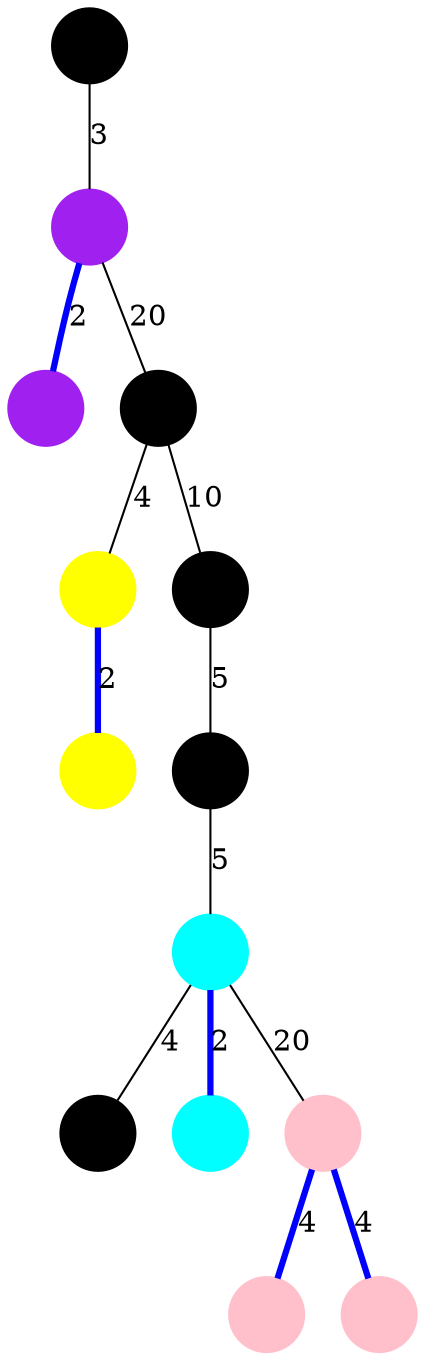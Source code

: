 digraph
{
	compound = true;
	node [shape=circle, style=filled, color=black, label=""];
	edge [dir=both, arrowtail=none, arrowhead=none];

	n0 -> n1 [label=3];
	n1 -> n2 [label=2, color=blue, penwidth=3];
	n1 -> n3 [label=20];
	n3 -> n4 [label=4];
	n3 -> n5 [label=10];
	n4 -> n6 [label=2, color=blue, penwidth=3];
	n5 -> n7 [label=5];
	n7 -> n8 [label=5];
	n8 -> n9 [label=4];
	n8 -> n10 [label=2, color=blue, penwidth=3];
	n8 -> n11 [label=20];
	n11 -> n12 [label=4, color=blue, penwidth=3];
	n11 -> n13 [label=4, color=blue, penwidth=3];

	n1 [color=purple];
	n2 [color=purple];
	n4 [color=yellow];
	n6 [color=yellow];
	n8 [color=cyan];
	n10 [color=cyan];
	n11 [color=pink];
	n12 [color=pink];
	n13 [color=pink];
}
